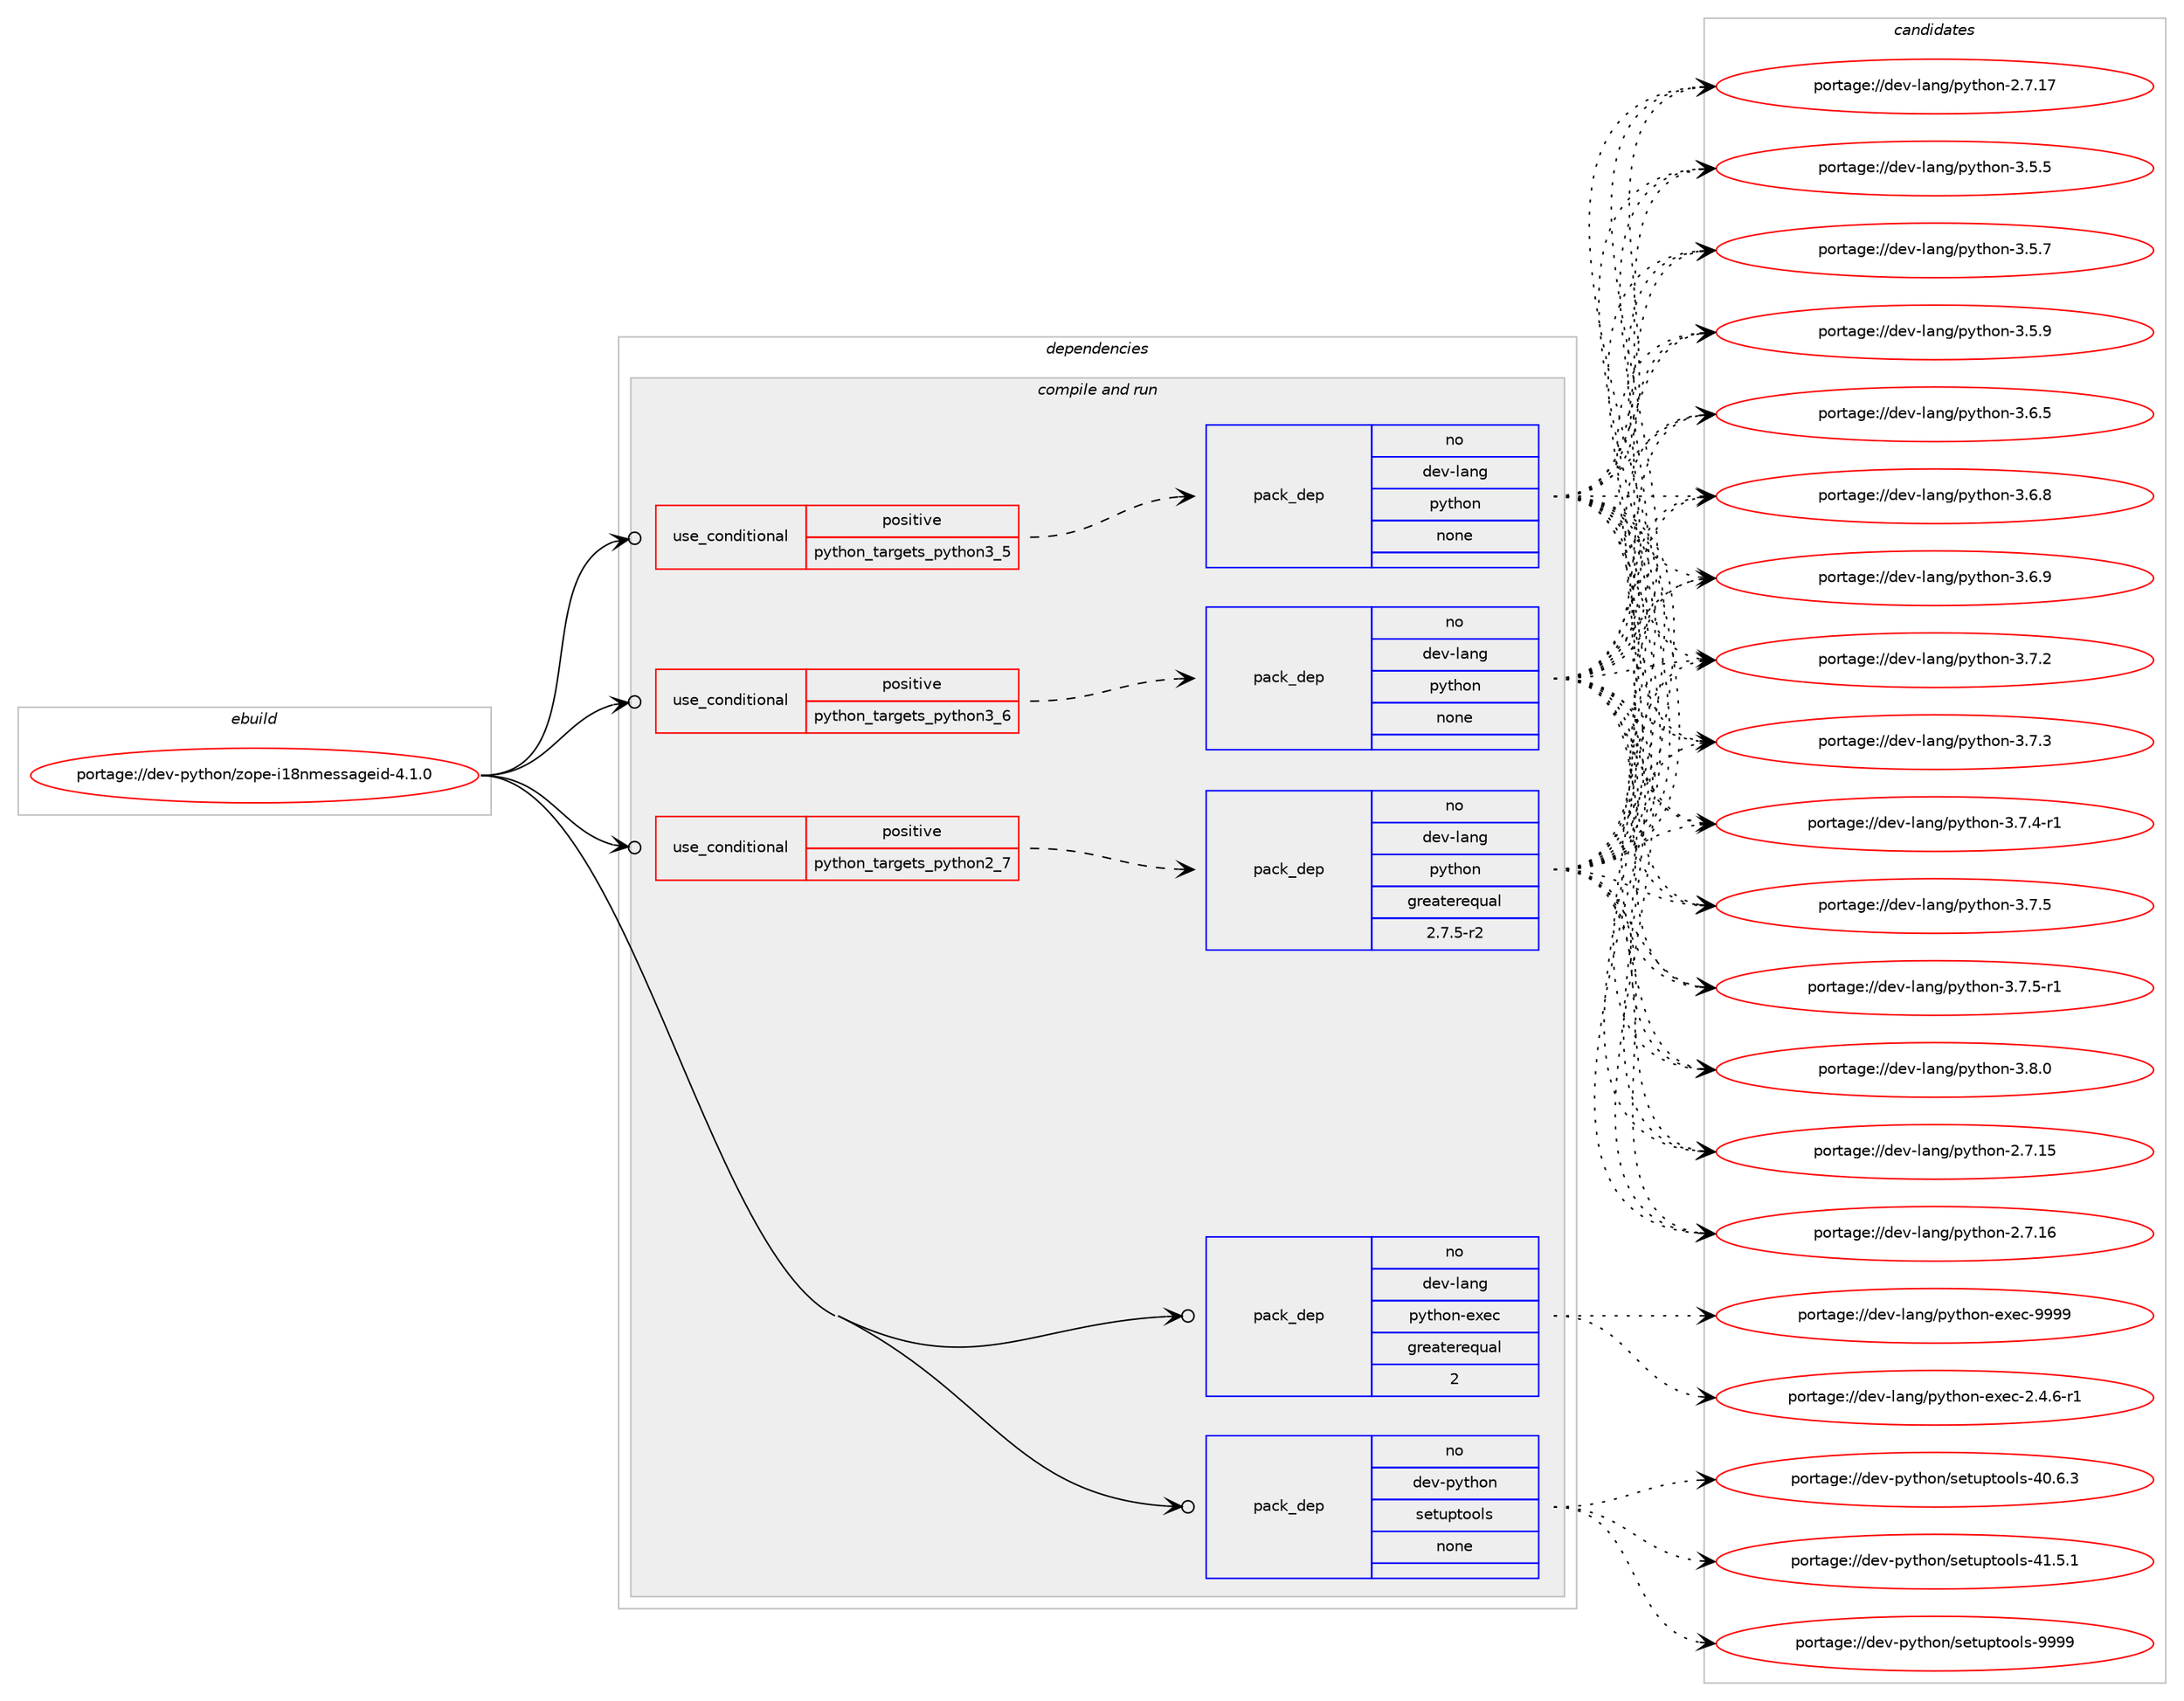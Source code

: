 digraph prolog {

# *************
# Graph options
# *************

newrank=true;
concentrate=true;
compound=true;
graph [rankdir=LR,fontname=Helvetica,fontsize=10,ranksep=1.5];#, ranksep=2.5, nodesep=0.2];
edge  [arrowhead=vee];
node  [fontname=Helvetica,fontsize=10];

# **********
# The ebuild
# **********

subgraph cluster_leftcol {
color=gray;
rank=same;
label=<<i>ebuild</i>>;
id [label="portage://dev-python/zope-i18nmessageid-4.1.0", color=red, width=4, href="../dev-python/zope-i18nmessageid-4.1.0.svg"];
}

# ****************
# The dependencies
# ****************

subgraph cluster_midcol {
color=gray;
label=<<i>dependencies</i>>;
subgraph cluster_compile {
fillcolor="#eeeeee";
style=filled;
label=<<i>compile</i>>;
}
subgraph cluster_compileandrun {
fillcolor="#eeeeee";
style=filled;
label=<<i>compile and run</i>>;
subgraph cond41245 {
dependency180327 [label=<<TABLE BORDER="0" CELLBORDER="1" CELLSPACING="0" CELLPADDING="4"><TR><TD ROWSPAN="3" CELLPADDING="10">use_conditional</TD></TR><TR><TD>positive</TD></TR><TR><TD>python_targets_python2_7</TD></TR></TABLE>>, shape=none, color=red];
subgraph pack135673 {
dependency180328 [label=<<TABLE BORDER="0" CELLBORDER="1" CELLSPACING="0" CELLPADDING="4" WIDTH="220"><TR><TD ROWSPAN="6" CELLPADDING="30">pack_dep</TD></TR><TR><TD WIDTH="110">no</TD></TR><TR><TD>dev-lang</TD></TR><TR><TD>python</TD></TR><TR><TD>greaterequal</TD></TR><TR><TD>2.7.5-r2</TD></TR></TABLE>>, shape=none, color=blue];
}
dependency180327:e -> dependency180328:w [weight=20,style="dashed",arrowhead="vee"];
}
id:e -> dependency180327:w [weight=20,style="solid",arrowhead="odotvee"];
subgraph cond41246 {
dependency180329 [label=<<TABLE BORDER="0" CELLBORDER="1" CELLSPACING="0" CELLPADDING="4"><TR><TD ROWSPAN="3" CELLPADDING="10">use_conditional</TD></TR><TR><TD>positive</TD></TR><TR><TD>python_targets_python3_5</TD></TR></TABLE>>, shape=none, color=red];
subgraph pack135674 {
dependency180330 [label=<<TABLE BORDER="0" CELLBORDER="1" CELLSPACING="0" CELLPADDING="4" WIDTH="220"><TR><TD ROWSPAN="6" CELLPADDING="30">pack_dep</TD></TR><TR><TD WIDTH="110">no</TD></TR><TR><TD>dev-lang</TD></TR><TR><TD>python</TD></TR><TR><TD>none</TD></TR><TR><TD></TD></TR></TABLE>>, shape=none, color=blue];
}
dependency180329:e -> dependency180330:w [weight=20,style="dashed",arrowhead="vee"];
}
id:e -> dependency180329:w [weight=20,style="solid",arrowhead="odotvee"];
subgraph cond41247 {
dependency180331 [label=<<TABLE BORDER="0" CELLBORDER="1" CELLSPACING="0" CELLPADDING="4"><TR><TD ROWSPAN="3" CELLPADDING="10">use_conditional</TD></TR><TR><TD>positive</TD></TR><TR><TD>python_targets_python3_6</TD></TR></TABLE>>, shape=none, color=red];
subgraph pack135675 {
dependency180332 [label=<<TABLE BORDER="0" CELLBORDER="1" CELLSPACING="0" CELLPADDING="4" WIDTH="220"><TR><TD ROWSPAN="6" CELLPADDING="30">pack_dep</TD></TR><TR><TD WIDTH="110">no</TD></TR><TR><TD>dev-lang</TD></TR><TR><TD>python</TD></TR><TR><TD>none</TD></TR><TR><TD></TD></TR></TABLE>>, shape=none, color=blue];
}
dependency180331:e -> dependency180332:w [weight=20,style="dashed",arrowhead="vee"];
}
id:e -> dependency180331:w [weight=20,style="solid",arrowhead="odotvee"];
subgraph pack135676 {
dependency180333 [label=<<TABLE BORDER="0" CELLBORDER="1" CELLSPACING="0" CELLPADDING="4" WIDTH="220"><TR><TD ROWSPAN="6" CELLPADDING="30">pack_dep</TD></TR><TR><TD WIDTH="110">no</TD></TR><TR><TD>dev-lang</TD></TR><TR><TD>python-exec</TD></TR><TR><TD>greaterequal</TD></TR><TR><TD>2</TD></TR></TABLE>>, shape=none, color=blue];
}
id:e -> dependency180333:w [weight=20,style="solid",arrowhead="odotvee"];
subgraph pack135677 {
dependency180334 [label=<<TABLE BORDER="0" CELLBORDER="1" CELLSPACING="0" CELLPADDING="4" WIDTH="220"><TR><TD ROWSPAN="6" CELLPADDING="30">pack_dep</TD></TR><TR><TD WIDTH="110">no</TD></TR><TR><TD>dev-python</TD></TR><TR><TD>setuptools</TD></TR><TR><TD>none</TD></TR><TR><TD></TD></TR></TABLE>>, shape=none, color=blue];
}
id:e -> dependency180334:w [weight=20,style="solid",arrowhead="odotvee"];
}
subgraph cluster_run {
fillcolor="#eeeeee";
style=filled;
label=<<i>run</i>>;
}
}

# **************
# The candidates
# **************

subgraph cluster_choices {
rank=same;
color=gray;
label=<<i>candidates</i>>;

subgraph choice135673 {
color=black;
nodesep=1;
choiceportage10010111845108971101034711212111610411111045504655464953 [label="portage://dev-lang/python-2.7.15", color=red, width=4,href="../dev-lang/python-2.7.15.svg"];
choiceportage10010111845108971101034711212111610411111045504655464954 [label="portage://dev-lang/python-2.7.16", color=red, width=4,href="../dev-lang/python-2.7.16.svg"];
choiceportage10010111845108971101034711212111610411111045504655464955 [label="portage://dev-lang/python-2.7.17", color=red, width=4,href="../dev-lang/python-2.7.17.svg"];
choiceportage100101118451089711010347112121116104111110455146534653 [label="portage://dev-lang/python-3.5.5", color=red, width=4,href="../dev-lang/python-3.5.5.svg"];
choiceportage100101118451089711010347112121116104111110455146534655 [label="portage://dev-lang/python-3.5.7", color=red, width=4,href="../dev-lang/python-3.5.7.svg"];
choiceportage100101118451089711010347112121116104111110455146534657 [label="portage://dev-lang/python-3.5.9", color=red, width=4,href="../dev-lang/python-3.5.9.svg"];
choiceportage100101118451089711010347112121116104111110455146544653 [label="portage://dev-lang/python-3.6.5", color=red, width=4,href="../dev-lang/python-3.6.5.svg"];
choiceportage100101118451089711010347112121116104111110455146544656 [label="portage://dev-lang/python-3.6.8", color=red, width=4,href="../dev-lang/python-3.6.8.svg"];
choiceportage100101118451089711010347112121116104111110455146544657 [label="portage://dev-lang/python-3.6.9", color=red, width=4,href="../dev-lang/python-3.6.9.svg"];
choiceportage100101118451089711010347112121116104111110455146554650 [label="portage://dev-lang/python-3.7.2", color=red, width=4,href="../dev-lang/python-3.7.2.svg"];
choiceportage100101118451089711010347112121116104111110455146554651 [label="portage://dev-lang/python-3.7.3", color=red, width=4,href="../dev-lang/python-3.7.3.svg"];
choiceportage1001011184510897110103471121211161041111104551465546524511449 [label="portage://dev-lang/python-3.7.4-r1", color=red, width=4,href="../dev-lang/python-3.7.4-r1.svg"];
choiceportage100101118451089711010347112121116104111110455146554653 [label="portage://dev-lang/python-3.7.5", color=red, width=4,href="../dev-lang/python-3.7.5.svg"];
choiceportage1001011184510897110103471121211161041111104551465546534511449 [label="portage://dev-lang/python-3.7.5-r1", color=red, width=4,href="../dev-lang/python-3.7.5-r1.svg"];
choiceportage100101118451089711010347112121116104111110455146564648 [label="portage://dev-lang/python-3.8.0", color=red, width=4,href="../dev-lang/python-3.8.0.svg"];
dependency180328:e -> choiceportage10010111845108971101034711212111610411111045504655464953:w [style=dotted,weight="100"];
dependency180328:e -> choiceportage10010111845108971101034711212111610411111045504655464954:w [style=dotted,weight="100"];
dependency180328:e -> choiceportage10010111845108971101034711212111610411111045504655464955:w [style=dotted,weight="100"];
dependency180328:e -> choiceportage100101118451089711010347112121116104111110455146534653:w [style=dotted,weight="100"];
dependency180328:e -> choiceportage100101118451089711010347112121116104111110455146534655:w [style=dotted,weight="100"];
dependency180328:e -> choiceportage100101118451089711010347112121116104111110455146534657:w [style=dotted,weight="100"];
dependency180328:e -> choiceportage100101118451089711010347112121116104111110455146544653:w [style=dotted,weight="100"];
dependency180328:e -> choiceportage100101118451089711010347112121116104111110455146544656:w [style=dotted,weight="100"];
dependency180328:e -> choiceportage100101118451089711010347112121116104111110455146544657:w [style=dotted,weight="100"];
dependency180328:e -> choiceportage100101118451089711010347112121116104111110455146554650:w [style=dotted,weight="100"];
dependency180328:e -> choiceportage100101118451089711010347112121116104111110455146554651:w [style=dotted,weight="100"];
dependency180328:e -> choiceportage1001011184510897110103471121211161041111104551465546524511449:w [style=dotted,weight="100"];
dependency180328:e -> choiceportage100101118451089711010347112121116104111110455146554653:w [style=dotted,weight="100"];
dependency180328:e -> choiceportage1001011184510897110103471121211161041111104551465546534511449:w [style=dotted,weight="100"];
dependency180328:e -> choiceportage100101118451089711010347112121116104111110455146564648:w [style=dotted,weight="100"];
}
subgraph choice135674 {
color=black;
nodesep=1;
choiceportage10010111845108971101034711212111610411111045504655464953 [label="portage://dev-lang/python-2.7.15", color=red, width=4,href="../dev-lang/python-2.7.15.svg"];
choiceportage10010111845108971101034711212111610411111045504655464954 [label="portage://dev-lang/python-2.7.16", color=red, width=4,href="../dev-lang/python-2.7.16.svg"];
choiceportage10010111845108971101034711212111610411111045504655464955 [label="portage://dev-lang/python-2.7.17", color=red, width=4,href="../dev-lang/python-2.7.17.svg"];
choiceportage100101118451089711010347112121116104111110455146534653 [label="portage://dev-lang/python-3.5.5", color=red, width=4,href="../dev-lang/python-3.5.5.svg"];
choiceportage100101118451089711010347112121116104111110455146534655 [label="portage://dev-lang/python-3.5.7", color=red, width=4,href="../dev-lang/python-3.5.7.svg"];
choiceportage100101118451089711010347112121116104111110455146534657 [label="portage://dev-lang/python-3.5.9", color=red, width=4,href="../dev-lang/python-3.5.9.svg"];
choiceportage100101118451089711010347112121116104111110455146544653 [label="portage://dev-lang/python-3.6.5", color=red, width=4,href="../dev-lang/python-3.6.5.svg"];
choiceportage100101118451089711010347112121116104111110455146544656 [label="portage://dev-lang/python-3.6.8", color=red, width=4,href="../dev-lang/python-3.6.8.svg"];
choiceportage100101118451089711010347112121116104111110455146544657 [label="portage://dev-lang/python-3.6.9", color=red, width=4,href="../dev-lang/python-3.6.9.svg"];
choiceportage100101118451089711010347112121116104111110455146554650 [label="portage://dev-lang/python-3.7.2", color=red, width=4,href="../dev-lang/python-3.7.2.svg"];
choiceportage100101118451089711010347112121116104111110455146554651 [label="portage://dev-lang/python-3.7.3", color=red, width=4,href="../dev-lang/python-3.7.3.svg"];
choiceportage1001011184510897110103471121211161041111104551465546524511449 [label="portage://dev-lang/python-3.7.4-r1", color=red, width=4,href="../dev-lang/python-3.7.4-r1.svg"];
choiceportage100101118451089711010347112121116104111110455146554653 [label="portage://dev-lang/python-3.7.5", color=red, width=4,href="../dev-lang/python-3.7.5.svg"];
choiceportage1001011184510897110103471121211161041111104551465546534511449 [label="portage://dev-lang/python-3.7.5-r1", color=red, width=4,href="../dev-lang/python-3.7.5-r1.svg"];
choiceportage100101118451089711010347112121116104111110455146564648 [label="portage://dev-lang/python-3.8.0", color=red, width=4,href="../dev-lang/python-3.8.0.svg"];
dependency180330:e -> choiceportage10010111845108971101034711212111610411111045504655464953:w [style=dotted,weight="100"];
dependency180330:e -> choiceportage10010111845108971101034711212111610411111045504655464954:w [style=dotted,weight="100"];
dependency180330:e -> choiceportage10010111845108971101034711212111610411111045504655464955:w [style=dotted,weight="100"];
dependency180330:e -> choiceportage100101118451089711010347112121116104111110455146534653:w [style=dotted,weight="100"];
dependency180330:e -> choiceportage100101118451089711010347112121116104111110455146534655:w [style=dotted,weight="100"];
dependency180330:e -> choiceportage100101118451089711010347112121116104111110455146534657:w [style=dotted,weight="100"];
dependency180330:e -> choiceportage100101118451089711010347112121116104111110455146544653:w [style=dotted,weight="100"];
dependency180330:e -> choiceportage100101118451089711010347112121116104111110455146544656:w [style=dotted,weight="100"];
dependency180330:e -> choiceportage100101118451089711010347112121116104111110455146544657:w [style=dotted,weight="100"];
dependency180330:e -> choiceportage100101118451089711010347112121116104111110455146554650:w [style=dotted,weight="100"];
dependency180330:e -> choiceportage100101118451089711010347112121116104111110455146554651:w [style=dotted,weight="100"];
dependency180330:e -> choiceportage1001011184510897110103471121211161041111104551465546524511449:w [style=dotted,weight="100"];
dependency180330:e -> choiceportage100101118451089711010347112121116104111110455146554653:w [style=dotted,weight="100"];
dependency180330:e -> choiceportage1001011184510897110103471121211161041111104551465546534511449:w [style=dotted,weight="100"];
dependency180330:e -> choiceportage100101118451089711010347112121116104111110455146564648:w [style=dotted,weight="100"];
}
subgraph choice135675 {
color=black;
nodesep=1;
choiceportage10010111845108971101034711212111610411111045504655464953 [label="portage://dev-lang/python-2.7.15", color=red, width=4,href="../dev-lang/python-2.7.15.svg"];
choiceportage10010111845108971101034711212111610411111045504655464954 [label="portage://dev-lang/python-2.7.16", color=red, width=4,href="../dev-lang/python-2.7.16.svg"];
choiceportage10010111845108971101034711212111610411111045504655464955 [label="portage://dev-lang/python-2.7.17", color=red, width=4,href="../dev-lang/python-2.7.17.svg"];
choiceportage100101118451089711010347112121116104111110455146534653 [label="portage://dev-lang/python-3.5.5", color=red, width=4,href="../dev-lang/python-3.5.5.svg"];
choiceportage100101118451089711010347112121116104111110455146534655 [label="portage://dev-lang/python-3.5.7", color=red, width=4,href="../dev-lang/python-3.5.7.svg"];
choiceportage100101118451089711010347112121116104111110455146534657 [label="portage://dev-lang/python-3.5.9", color=red, width=4,href="../dev-lang/python-3.5.9.svg"];
choiceportage100101118451089711010347112121116104111110455146544653 [label="portage://dev-lang/python-3.6.5", color=red, width=4,href="../dev-lang/python-3.6.5.svg"];
choiceportage100101118451089711010347112121116104111110455146544656 [label="portage://dev-lang/python-3.6.8", color=red, width=4,href="../dev-lang/python-3.6.8.svg"];
choiceportage100101118451089711010347112121116104111110455146544657 [label="portage://dev-lang/python-3.6.9", color=red, width=4,href="../dev-lang/python-3.6.9.svg"];
choiceportage100101118451089711010347112121116104111110455146554650 [label="portage://dev-lang/python-3.7.2", color=red, width=4,href="../dev-lang/python-3.7.2.svg"];
choiceportage100101118451089711010347112121116104111110455146554651 [label="portage://dev-lang/python-3.7.3", color=red, width=4,href="../dev-lang/python-3.7.3.svg"];
choiceportage1001011184510897110103471121211161041111104551465546524511449 [label="portage://dev-lang/python-3.7.4-r1", color=red, width=4,href="../dev-lang/python-3.7.4-r1.svg"];
choiceportage100101118451089711010347112121116104111110455146554653 [label="portage://dev-lang/python-3.7.5", color=red, width=4,href="../dev-lang/python-3.7.5.svg"];
choiceportage1001011184510897110103471121211161041111104551465546534511449 [label="portage://dev-lang/python-3.7.5-r1", color=red, width=4,href="../dev-lang/python-3.7.5-r1.svg"];
choiceportage100101118451089711010347112121116104111110455146564648 [label="portage://dev-lang/python-3.8.0", color=red, width=4,href="../dev-lang/python-3.8.0.svg"];
dependency180332:e -> choiceportage10010111845108971101034711212111610411111045504655464953:w [style=dotted,weight="100"];
dependency180332:e -> choiceportage10010111845108971101034711212111610411111045504655464954:w [style=dotted,weight="100"];
dependency180332:e -> choiceportage10010111845108971101034711212111610411111045504655464955:w [style=dotted,weight="100"];
dependency180332:e -> choiceportage100101118451089711010347112121116104111110455146534653:w [style=dotted,weight="100"];
dependency180332:e -> choiceportage100101118451089711010347112121116104111110455146534655:w [style=dotted,weight="100"];
dependency180332:e -> choiceportage100101118451089711010347112121116104111110455146534657:w [style=dotted,weight="100"];
dependency180332:e -> choiceportage100101118451089711010347112121116104111110455146544653:w [style=dotted,weight="100"];
dependency180332:e -> choiceportage100101118451089711010347112121116104111110455146544656:w [style=dotted,weight="100"];
dependency180332:e -> choiceportage100101118451089711010347112121116104111110455146544657:w [style=dotted,weight="100"];
dependency180332:e -> choiceportage100101118451089711010347112121116104111110455146554650:w [style=dotted,weight="100"];
dependency180332:e -> choiceportage100101118451089711010347112121116104111110455146554651:w [style=dotted,weight="100"];
dependency180332:e -> choiceportage1001011184510897110103471121211161041111104551465546524511449:w [style=dotted,weight="100"];
dependency180332:e -> choiceportage100101118451089711010347112121116104111110455146554653:w [style=dotted,weight="100"];
dependency180332:e -> choiceportage1001011184510897110103471121211161041111104551465546534511449:w [style=dotted,weight="100"];
dependency180332:e -> choiceportage100101118451089711010347112121116104111110455146564648:w [style=dotted,weight="100"];
}
subgraph choice135676 {
color=black;
nodesep=1;
choiceportage10010111845108971101034711212111610411111045101120101994550465246544511449 [label="portage://dev-lang/python-exec-2.4.6-r1", color=red, width=4,href="../dev-lang/python-exec-2.4.6-r1.svg"];
choiceportage10010111845108971101034711212111610411111045101120101994557575757 [label="portage://dev-lang/python-exec-9999", color=red, width=4,href="../dev-lang/python-exec-9999.svg"];
dependency180333:e -> choiceportage10010111845108971101034711212111610411111045101120101994550465246544511449:w [style=dotted,weight="100"];
dependency180333:e -> choiceportage10010111845108971101034711212111610411111045101120101994557575757:w [style=dotted,weight="100"];
}
subgraph choice135677 {
color=black;
nodesep=1;
choiceportage100101118451121211161041111104711510111611711211611111110811545524846544651 [label="portage://dev-python/setuptools-40.6.3", color=red, width=4,href="../dev-python/setuptools-40.6.3.svg"];
choiceportage100101118451121211161041111104711510111611711211611111110811545524946534649 [label="portage://dev-python/setuptools-41.5.1", color=red, width=4,href="../dev-python/setuptools-41.5.1.svg"];
choiceportage10010111845112121116104111110471151011161171121161111111081154557575757 [label="portage://dev-python/setuptools-9999", color=red, width=4,href="../dev-python/setuptools-9999.svg"];
dependency180334:e -> choiceportage100101118451121211161041111104711510111611711211611111110811545524846544651:w [style=dotted,weight="100"];
dependency180334:e -> choiceportage100101118451121211161041111104711510111611711211611111110811545524946534649:w [style=dotted,weight="100"];
dependency180334:e -> choiceportage10010111845112121116104111110471151011161171121161111111081154557575757:w [style=dotted,weight="100"];
}
}

}
